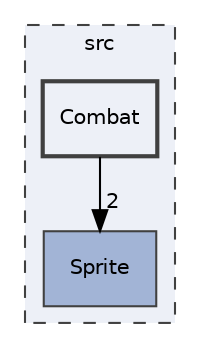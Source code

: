 digraph "Combat"
{
 // LATEX_PDF_SIZE
  bgcolor="transparent";
  edge [fontname="Helvetica",fontsize="10",labelfontname="Helvetica",labelfontsize="10"];
  node [fontname="Helvetica",fontsize="10",shape=record];
  compound=true
  subgraph clusterdir_68267d1309a1af8e8297ef4c3efbcdba {
    graph [ bgcolor="#edf0f7", pencolor="grey25", style="filled,dashed,", label="src", fontname="Helvetica", fontsize="10", URL="dir_68267d1309a1af8e8297ef4c3efbcdba.html"]
  dir_909c286288939002c1b25213a067bdba [shape=box, label="Sprite", style="filled,", fillcolor="#a2b4d6", color="grey25", URL="dir_909c286288939002c1b25213a067bdba.html"];
  dir_03ad476b150b4410ef7c03d72a245de4 [shape=box, label="Combat", style="filled,bold,", fillcolor="#edf0f7", color="grey25", URL="dir_03ad476b150b4410ef7c03d72a245de4.html"];
  }
  dir_03ad476b150b4410ef7c03d72a245de4->dir_909c286288939002c1b25213a067bdba [headlabel="2", labeldistance=1.5 headhref="dir_000000_000005.html"];
}
